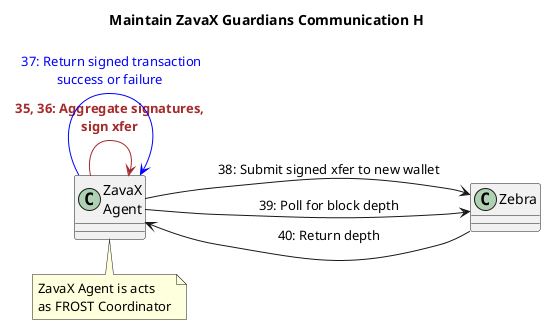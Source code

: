 @startuml
left to right direction
title Maintain ZavaX Guardians Communication H

class "ZavaX\nAgent" as ZA
class "Zebra" as Z

note bottom of ZA 
    ZavaX Agent is acts
    as FROST Coordinator
end note

ZA -down-> ZA #brown : <color:brown> **35, 36: Aggregate signatures, **\n**<color:brown>sign xfer**
ZA -down-> ZA #blue : <color:blue> 37: Return signed transaction\n<color:blue>success or failure 

ZA -down-> Z: 38: Submit signed xfer to new wallet

ZA -down-> Z: 39: Poll for block depth
Z -up-> ZA: 40: Return depth

@enduml